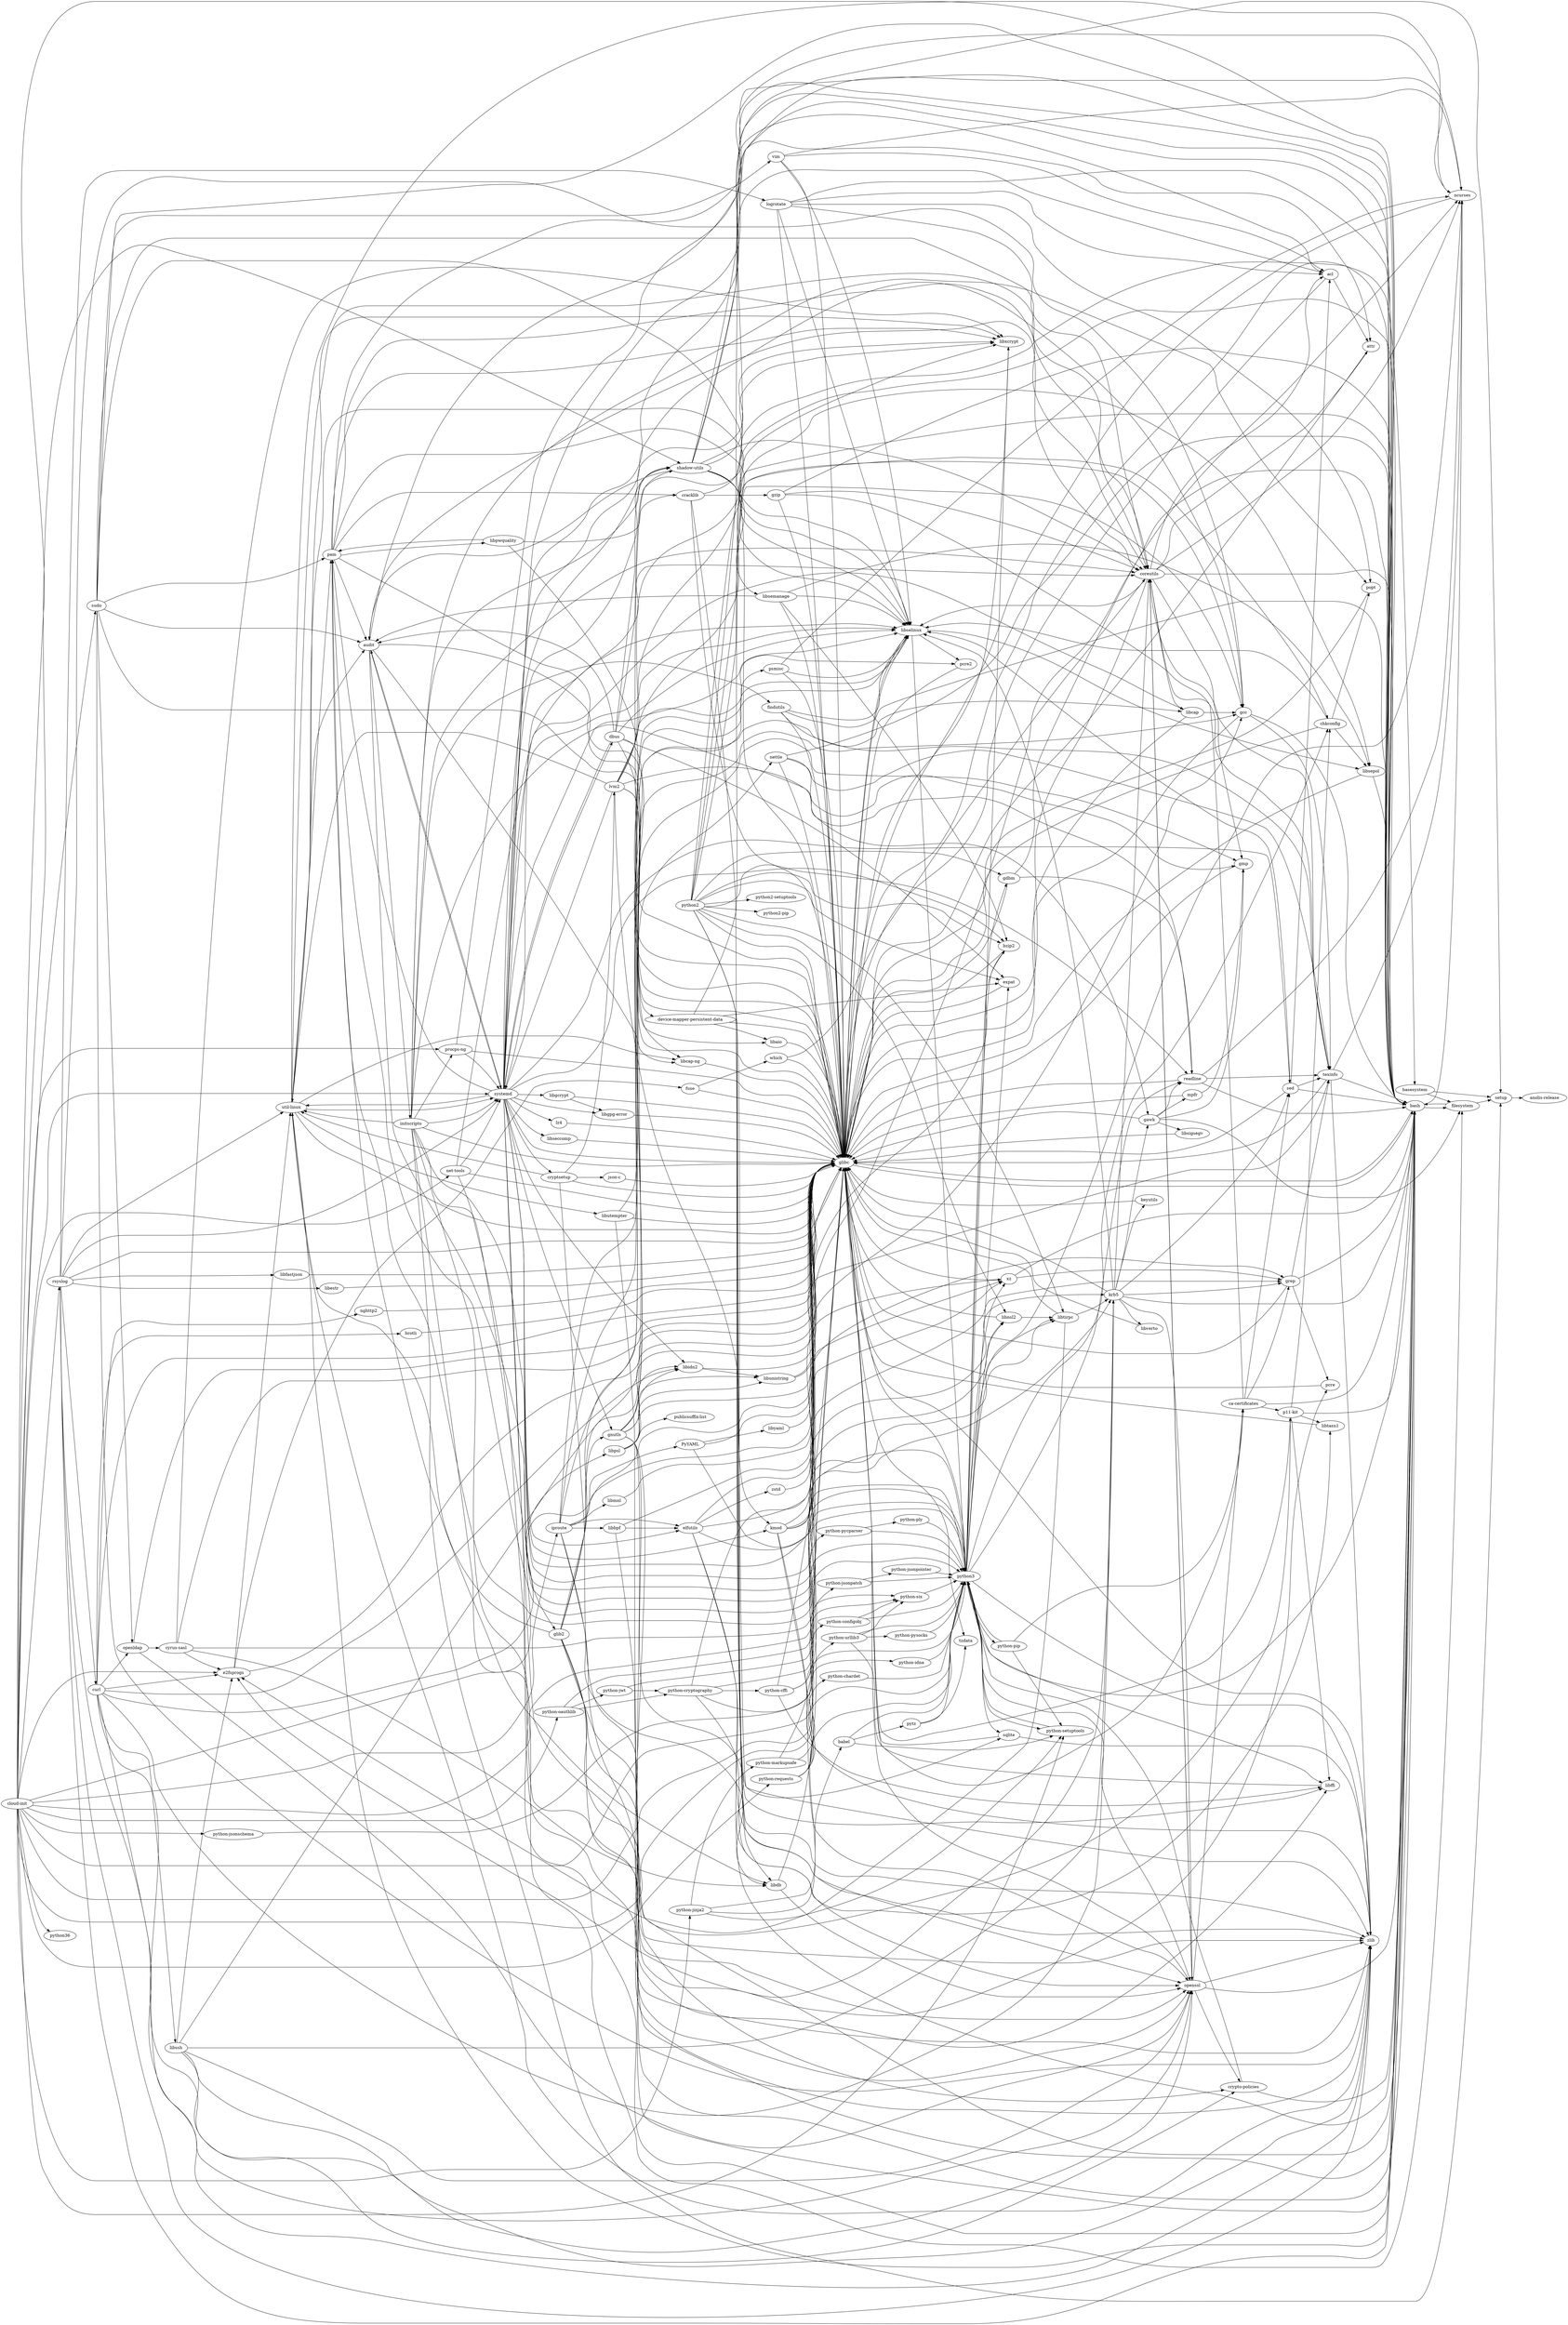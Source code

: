 digraph MyPicture {
	graph [rankdir=LR]
	e2fsprogs
	e2fsprogs -> "util-linux"
	e2fsprogs -> glibc
	e2fsprogs -> fuse
	"util-linux"
	"util-linux" -> bash
	"util-linux" -> glibc
	"util-linux" -> coreutils
	"util-linux" -> libselinux
	"util-linux" -> pam
	"util-linux" -> audit
	"util-linux" -> "libcap-ng"
	"util-linux" -> libxcrypt
	"util-linux" -> ncurses
	"util-linux" -> systemd
	"util-linux" -> libutempter
	"util-linux" -> zlib
	glibc
	glibc -> basesystem
	glibc -> bash
	glibc -> libselinux
	glibc -> tzdata
	fuse
	fuse -> glibc
	fuse -> which
	which
	which -> coreutils
	which -> glibc
	coreutils
	coreutils -> acl
	coreutils -> attr
	coreutils -> libcap
	coreutils -> openssl
	coreutils -> gmp
	coreutils -> glibc
	coreutils -> libselinux
	coreutils -> ncurses
	coreutils -> bash
	coreutils -> texinfo
	acl
	acl -> glibc
	acl -> attr
	attr
	attr -> glibc
	libcap
	libcap -> gcc
	libcap -> glibc
	openssl
	openssl -> bash
	openssl -> coreutils
	openssl -> glibc
	openssl -> zlib
	openssl -> "ca-certificates"
	openssl -> "crypto-policies"
	gmp
	gmp -> glibc
	libselinux
	libselinux -> glibc
	libselinux -> pcre2
	libselinux -> libsepol
	libselinux -> python3
	ncurses
	ncurses -> glibc
	bash
	bash -> filesystem
	bash -> glibc
	bash -> ncurses
	texinfo
	texinfo -> bash
	texinfo -> ncurses
	texinfo -> zlib
	texinfo -> glibc
	zlib
	zlib -> glibc
	filesystem
	filesystem -> bash
	filesystem -> setup
	setup
	setup -> "anolis-release"
	"anolis-release"
	pcre2
	pcre2 -> glibc
	libsepol
	libsepol -> bash
	libsepol -> glibc
	python3
	python3 -> bash
	python3 -> chkconfig
	python3 -> openssl
	python3 -> glibc
	python3 -> "python-setuptools"
	python3 -> "python-pip"
	python3 -> gdbm
	python3 -> bzip2
	python3 -> libxcrypt
	python3 -> expat
	python3 -> libffi
	python3 -> xz
	python3 -> ncurses
	python3 -> libnsl2
	python3 -> readline
	python3 -> sqlite
	python3 -> libtirpc
	python3 -> zlib
	chkconfig
	chkconfig -> popt
	chkconfig -> libselinux
	chkconfig -> libsepol
	chkconfig -> glibc
	"python-setuptools"
	"python-setuptools" -> python3
	"python-pip"
	"python-pip" -> "ca-certificates"
	"python-pip" -> "python-setuptools"
	"python-pip" -> python3
	gdbm
	gdbm -> ncurses
	gdbm -> readline
	gdbm -> glibc
	bzip2
	bzip2 -> glibc
	libxcrypt
	libxcrypt -> glibc
	expat
	expat -> glibc
	libffi
	libffi -> glibc
	xz
	xz -> bash
	xz -> grep
	xz -> glibc
	libnsl2
	libnsl2 -> glibc
	libnsl2 -> libtirpc
	readline
	readline -> bash
	readline -> glibc
	readline -> texinfo
	readline -> ncurses
	sqlite
	sqlite -> glibc
	sqlite -> zlib
	libtirpc
	libtirpc -> glibc
	libtirpc -> e2fsprogs
	libtirpc -> krb5
	krb5
	krb5 -> bash
	krb5 -> coreutils
	krb5 -> gawk
	krb5 -> grep
	krb5 -> keyutils
	krb5 -> e2fsprogs
	krb5 -> openssl
	krb5 -> glibc
	krb5 -> libselinux
	krb5 -> libverto
	krb5 -> sed
	gawk
	gawk -> filesystem
	gawk -> glibc
	gawk -> gmp
	gawk -> mpfr
	gawk -> readline
	gawk -> libsigsegv
	grep
	grep -> bash
	grep -> texinfo
	grep -> pcre
	grep -> glibc
	keyutils
	keyutils -> glibc
	libverto
	libverto -> glibc
	sed
	sed -> bash
	sed -> texinfo
	sed -> acl
	sed -> libselinux
	sed -> glibc
	pcre
	pcre -> glibc
	mpfr
	mpfr -> glibc
	mpfr -> gmp
	libsigsegv
	libsigsegv -> glibc
	"ca-certificates"
	"ca-certificates" -> bash
	"ca-certificates" -> coreutils
	"ca-certificates" -> grep
	"ca-certificates" -> "p11-kit"
	"ca-certificates" -> sed
	"p11-kit"
	"p11-kit" -> glibc
	"p11-kit" -> libffi
	"p11-kit" -> bash
	"p11-kit" -> chkconfig
	"p11-kit" -> libtasn1
	libtasn1
	libtasn1 -> glibc
	popt
	popt -> glibc
	"crypto-policies"
	"crypto-policies" -> bash
	"crypto-policies" -> python3
	gcc
	gcc -> bash
	gcc -> texinfo
	gcc -> glibc
	basesystem
	basesystem -> filesystem
	basesystem -> setup
	tzdata
	pam
	pam -> bash
	pam -> glibc
	pam -> audit
	pam -> coreutils
	pam -> cracklib
	pam -> libxcrypt
	pam -> libdb
	pam -> libnsl2
	pam -> libpwquality
	pam -> libselinux
	pam -> libtirpc
	audit
	audit -> bash
	audit -> coreutils
	audit -> glibc
	audit -> initscripts
	audit -> "libcap-ng"
	audit -> krb5
	audit -> systemd
	"libcap-ng"
	"libcap-ng" -> glibc
	systemd
	systemd -> bash
	systemd -> glibc
	systemd -> "shadow-utils"
	systemd -> acl
	systemd -> coreutils
	systemd -> dbus
	systemd -> grep
	systemd -> audit
	systemd -> "util-linux"
	systemd -> bzip2
	systemd -> libcap
	systemd -> libxcrypt
	systemd -> cryptsetup
	systemd -> elfutils
	systemd -> gcc
	systemd -> libgcrypt
	systemd -> gnutls
	systemd -> "libgpg-error"
	systemd -> libidn2
	systemd -> kmod
	systemd -> lz4
	systemd -> xz
	systemd -> pam
	systemd -> pcre2
	systemd -> libseccomp
	systemd -> libselinux
	systemd -> zlib
	systemd -> openssl
	systemd -> sed
	libutempter
	libutempter -> bash
	libutempter -> glibc
	libutempter -> "shadow-utils"
	"shadow-utils"
	"shadow-utils" -> audit
	"shadow-utils" -> coreutils
	"shadow-utils" -> glibc
	"shadow-utils" -> acl
	"shadow-utils" -> attr
	"shadow-utils" -> libxcrypt
	"shadow-utils" -> libselinux
	"shadow-utils" -> libsemanage
	"shadow-utils" -> setup
	libsemanage
	libsemanage -> audit
	libsemanage -> bzip2
	libsemanage -> libselinux
	libsemanage -> libsepol
	libsemanage -> glibc
	dbus
	dbus -> systemd
	dbus -> bash
	dbus -> "shadow-utils"
	dbus -> audit
	dbus -> "libcap-ng"
	dbus -> expat
	dbus -> glibc
	dbus -> libselinux
	cryptsetup
	cryptsetup -> glibc
	cryptsetup -> "util-linux"
	cryptsetup -> openssl
	cryptsetup -> lvm2
	cryptsetup -> "json-c"
	elfutils
	elfutils -> bash
	elfutils -> glibc
	elfutils -> zlib
	elfutils -> bzip2
	elfutils -> xz
	elfutils -> zstd
	libgcrypt
	libgcrypt -> glibc
	libgcrypt -> "libgpg-error"
	gnutls
	gnutls -> "crypto-policies"
	gnutls -> glibc
	gnutls -> gmp
	gnutls -> nettle
	gnutls -> libidn2
	gnutls -> "p11-kit"
	gnutls -> libtasn1
	gnutls -> libunistring
	"libgpg-error"
	"libgpg-error" -> glibc
	libidn2
	libidn2 -> libunistring
	libidn2 -> glibc
	kmod
	kmod -> bash
	kmod -> glibc
	kmod -> openssl
	kmod -> gcc
	kmod -> xz
	kmod -> zlib
	lz4
	lz4 -> glibc
	libseccomp
	libseccomp -> glibc
	libunistring
	libunistring -> texinfo
	libunistring -> glibc
	nettle
	nettle -> bash
	nettle -> glibc
	nettle -> texinfo
	nettle -> gmp
	zstd
	zstd -> glibc
	lvm2
	lvm2 -> bash
	lvm2 -> glibc
	lvm2 -> libselinux
	lvm2 -> libsepol
	lvm2 -> systemd
	lvm2 -> "util-linux"
	lvm2 -> gcc
	lvm2 -> "device-mapper-persistent-data"
	lvm2 -> libaio
	lvm2 -> readline
	lvm2 -> kmod
	"json-c"
	"json-c" -> glibc
	"device-mapper-persistent-data"
	"device-mapper-persistent-data" -> expat
	"device-mapper-persistent-data" -> glibc
	"device-mapper-persistent-data" -> libaio
	"device-mapper-persistent-data" -> gcc
	libaio
	libaio -> glibc
	initscripts
	initscripts -> bash
	initscripts -> coreutils
	initscripts -> filesystem
	initscripts -> findutils
	initscripts -> gawk
	initscripts -> grep
	initscripts -> glib2
	initscripts -> popt
	initscripts -> "procps-ng"
	initscripts -> glibc
	initscripts -> setup
	initscripts -> "shadow-utils"
	initscripts -> systemd
	initscripts -> "util-linux"
	findutils
	findutils -> bash
	findutils -> texinfo
	findutils -> glibc
	findutils -> libselinux
	glib2
	glib2 -> bash
	glib2 -> glibc
	glib2 -> libffi
	glib2 -> gcc
	glib2 -> gnutls
	glib2 -> "util-linux"
	glib2 -> pcre
	glib2 -> libselinux
	glib2 -> zlib
	"procps-ng"
	"procps-ng" -> glibc
	"procps-ng" -> ncurses
	"procps-ng" -> systemd
	cracklib
	cracklib -> bash
	cracklib -> glibc
	cracklib -> gzip
	cracklib -> zlib
	libdb
	libdb -> glibc
	libdb -> openssl
	libpwquality
	libpwquality -> cracklib
	libpwquality -> pam
	libpwquality -> glibc
	gzip
	gzip -> bash
	gzip -> texinfo
	gzip -> coreutils
	gzip -> glibc
	psmisc
	psmisc -> libselinux
	psmisc -> ncurses
	psmisc -> glibc
	libmnl
	libmnl -> glibc
	libbpf
	libbpf -> elfutils
	libbpf -> zlib
	libbpf -> glibc
	"python2-setuptools"
	"python2-pip"
	python2
	python2 -> bash
	python2 -> chkconfig
	python2 -> glibc
	python2 -> expat
	python2 -> gdbm
	python2 -> bzip2
	python2 -> libxcrypt
	python2 -> openssl
	python2 -> libdb
	python2 -> libffi
	python2 -> ncurses
	python2 -> libnsl2
	python2 -> readline
	python2 -> sqlite
	python2 -> libtirpc
	python2 -> zlib
	python2 -> "python2-pip"
	python2 -> "python2-setuptools"
	pytz
	pytz -> python3
	pytz -> tzdata
	"python-markupsafe"
	"python-markupsafe" -> glibc
	"python-markupsafe" -> python3
	babel
	babel -> python3
	babel -> "python-setuptools"
	babel -> pytz
	"python-jsonpointer"
	"python-jsonpointer" -> python3
	"python-ply"
	"python-ply" -> python3
	"python-pycparser"
	"python-pycparser" -> python3
	"python-pycparser" -> "python-ply"
	"python-cffi"
	"python-cffi" -> glibc
	"python-cffi" -> libffi
	"python-cffi" -> python3
	"python-cffi" -> "python-pycparser"
	"python-jwt"
	"python-jwt" -> python3
	"python-jwt" -> "python-cryptography"
	"python-cryptography"
	"python-cryptography" -> openssl
	"python-cryptography" -> glibc
	"python-cryptography" -> python3
	"python-cryptography" -> "python-cffi"
	"python-cryptography" -> "python-six"
	"python-six"
	"python-six" -> python3
	libyaml
	libyaml -> glibc
	"python-pysocks"
	"python-pysocks" -> python3
	"python-urllib3"
	"python-urllib3" -> "ca-certificates"
	"python-urllib3" -> python3
	"python-urllib3" -> "python-pysocks"
	"python-urllib3" -> "python-six"
	"python-idna"
	"python-idna" -> python3
	"python-chardet"
	"python-chardet" -> python3
	"publicsuffix-list"
	libssh
	libssh -> "crypto-policies"
	libssh -> glibc
	libssh -> e2fsprogs
	libssh -> openssl
	libssh -> krb5
	libssh -> zlib
	libpsl
	libpsl -> libidn2
	libpsl -> libunistring
	libpsl -> "publicsuffix-list"
	libpsl -> glibc
	nghttp2
	nghttp2 -> glibc
	brotli
	brotli -> glibc
	logrotate
	logrotate -> bash
	logrotate -> coreutils
	logrotate -> acl
	logrotate -> popt
	logrotate -> libselinux
	logrotate -> glibc
	libfastjson
	libfastjson -> glibc
	libestr
	libestr -> glibc
	curl
	curl -> glibc
	curl -> openssl
	curl -> zlib
	curl -> brotli
	curl -> e2fsprogs
	curl -> krb5
	curl -> libidn2
	curl -> openldap
	curl -> nghttp2
	curl -> libpsl
	curl -> libssh
	openldap
	openldap -> openssl
	openldap -> glibc
	openldap -> "cyrus-sasl"
	"cyrus-sasl"
	"cyrus-sasl" -> glibc
	"cyrus-sasl" -> e2fsprogs
	"cyrus-sasl" -> libxcrypt
	"cyrus-sasl" -> libdb
	"cyrus-sasl" -> krb5
	vim
	vim -> acl
	vim -> libselinux
	vim -> ncurses
	vim -> glibc
	sudo
	sudo -> coreutils
	sudo -> bash
	sudo -> pam
	sudo -> vim
	sudo -> audit
	sudo -> glibc
	sudo -> openldap
	sudo -> libselinux
	sudo -> zlib
	rsyslog
	rsyslog -> bash
	rsyslog -> curl
	rsyslog -> glibc
	rsyslog -> libestr
	rsyslog -> libfastjson
	rsyslog -> gcc
	rsyslog -> systemd
	rsyslog -> "util-linux"
	rsyslog -> zlib
	rsyslog -> logrotate
	rsyslog -> openssl
	"python-requests"
	"python-requests" -> python3
	"python-requests" -> "python-chardet"
	"python-requests" -> "python-idna"
	"python-requests" -> "python-urllib3"
	PyYAML
	PyYAML -> glibc
	PyYAML -> python3
	PyYAML -> libyaml
	"python-oauthlib"
	"python-oauthlib" -> python3
	"python-oauthlib" -> "python-cryptography"
	"python-oauthlib" -> "python-jwt"
	"python-jsonschema"
	"python-jsonschema" -> python3
	"python-jsonpatch"
	"python-jsonpatch" -> python3
	"python-jsonpatch" -> "python-jsonpointer"
	"python-jinja2"
	"python-jinja2" -> "python-setuptools"
	"python-jinja2" -> python3
	"python-jinja2" -> babel
	"python-jinja2" -> "python-markupsafe"
	python36
	"python-configobj"
	"python-configobj" -> python3
	"python-configobj" -> "python-six"
	"net-tools"
	"net-tools" -> bash
	"net-tools" -> libselinux
	"net-tools" -> glibc
	"net-tools" -> systemd
	iproute
	iproute -> bash
	iproute -> libbpf
	iproute -> libcap
	iproute -> libdb
	iproute -> glibc
	iproute -> elfutils
	iproute -> libmnl
	iproute -> libselinux
	iproute -> psmisc
	"cloud-init"
	"cloud-init" -> bash
	"cloud-init" -> python3
	"cloud-init" -> e2fsprogs
	"cloud-init" -> iproute
	"cloud-init" -> "net-tools"
	"cloud-init" -> "procps-ng"
	"cloud-init" -> "python-configobj"
	"cloud-init" -> python36
	"cloud-init" -> "python-jinja2"
	"cloud-init" -> "python-jsonpatch"
	"cloud-init" -> "python-jsonschema"
	"cloud-init" -> "python-oauthlib"
	"cloud-init" -> PyYAML
	"cloud-init" -> "python-requests"
	"cloud-init" -> "python-setuptools"
	"cloud-init" -> "python-six"
	"cloud-init" -> rsyslog
	"cloud-init" -> "shadow-utils"
	"cloud-init" -> sudo
	"cloud-init" -> systemd
}

